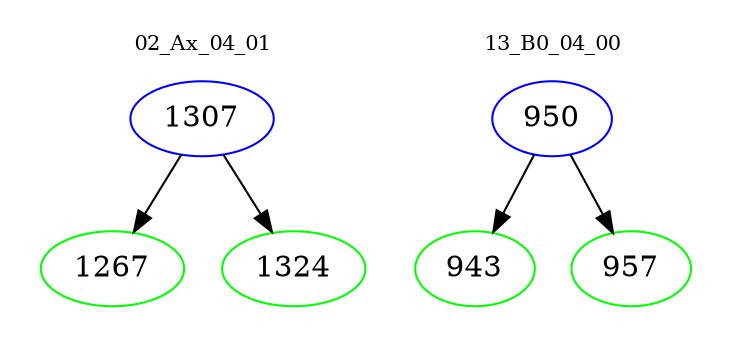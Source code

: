 digraph{
subgraph cluster_0 {
color = white
label = "02_Ax_04_01";
fontsize=10;
T0_1307 [label="1307", color="blue"]
T0_1307 -> T0_1267 [color="black"]
T0_1267 [label="1267", color="green"]
T0_1307 -> T0_1324 [color="black"]
T0_1324 [label="1324", color="green"]
}
subgraph cluster_1 {
color = white
label = "13_B0_04_00";
fontsize=10;
T1_950 [label="950", color="blue"]
T1_950 -> T1_943 [color="black"]
T1_943 [label="943", color="green"]
T1_950 -> T1_957 [color="black"]
T1_957 [label="957", color="green"]
}
}
